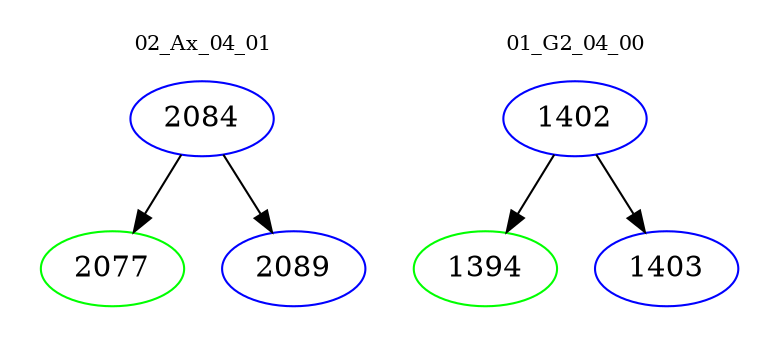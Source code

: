 digraph{
subgraph cluster_0 {
color = white
label = "02_Ax_04_01";
fontsize=10;
T0_2084 [label="2084", color="blue"]
T0_2084 -> T0_2077 [color="black"]
T0_2077 [label="2077", color="green"]
T0_2084 -> T0_2089 [color="black"]
T0_2089 [label="2089", color="blue"]
}
subgraph cluster_1 {
color = white
label = "01_G2_04_00";
fontsize=10;
T1_1402 [label="1402", color="blue"]
T1_1402 -> T1_1394 [color="black"]
T1_1394 [label="1394", color="green"]
T1_1402 -> T1_1403 [color="black"]
T1_1403 [label="1403", color="blue"]
}
}
